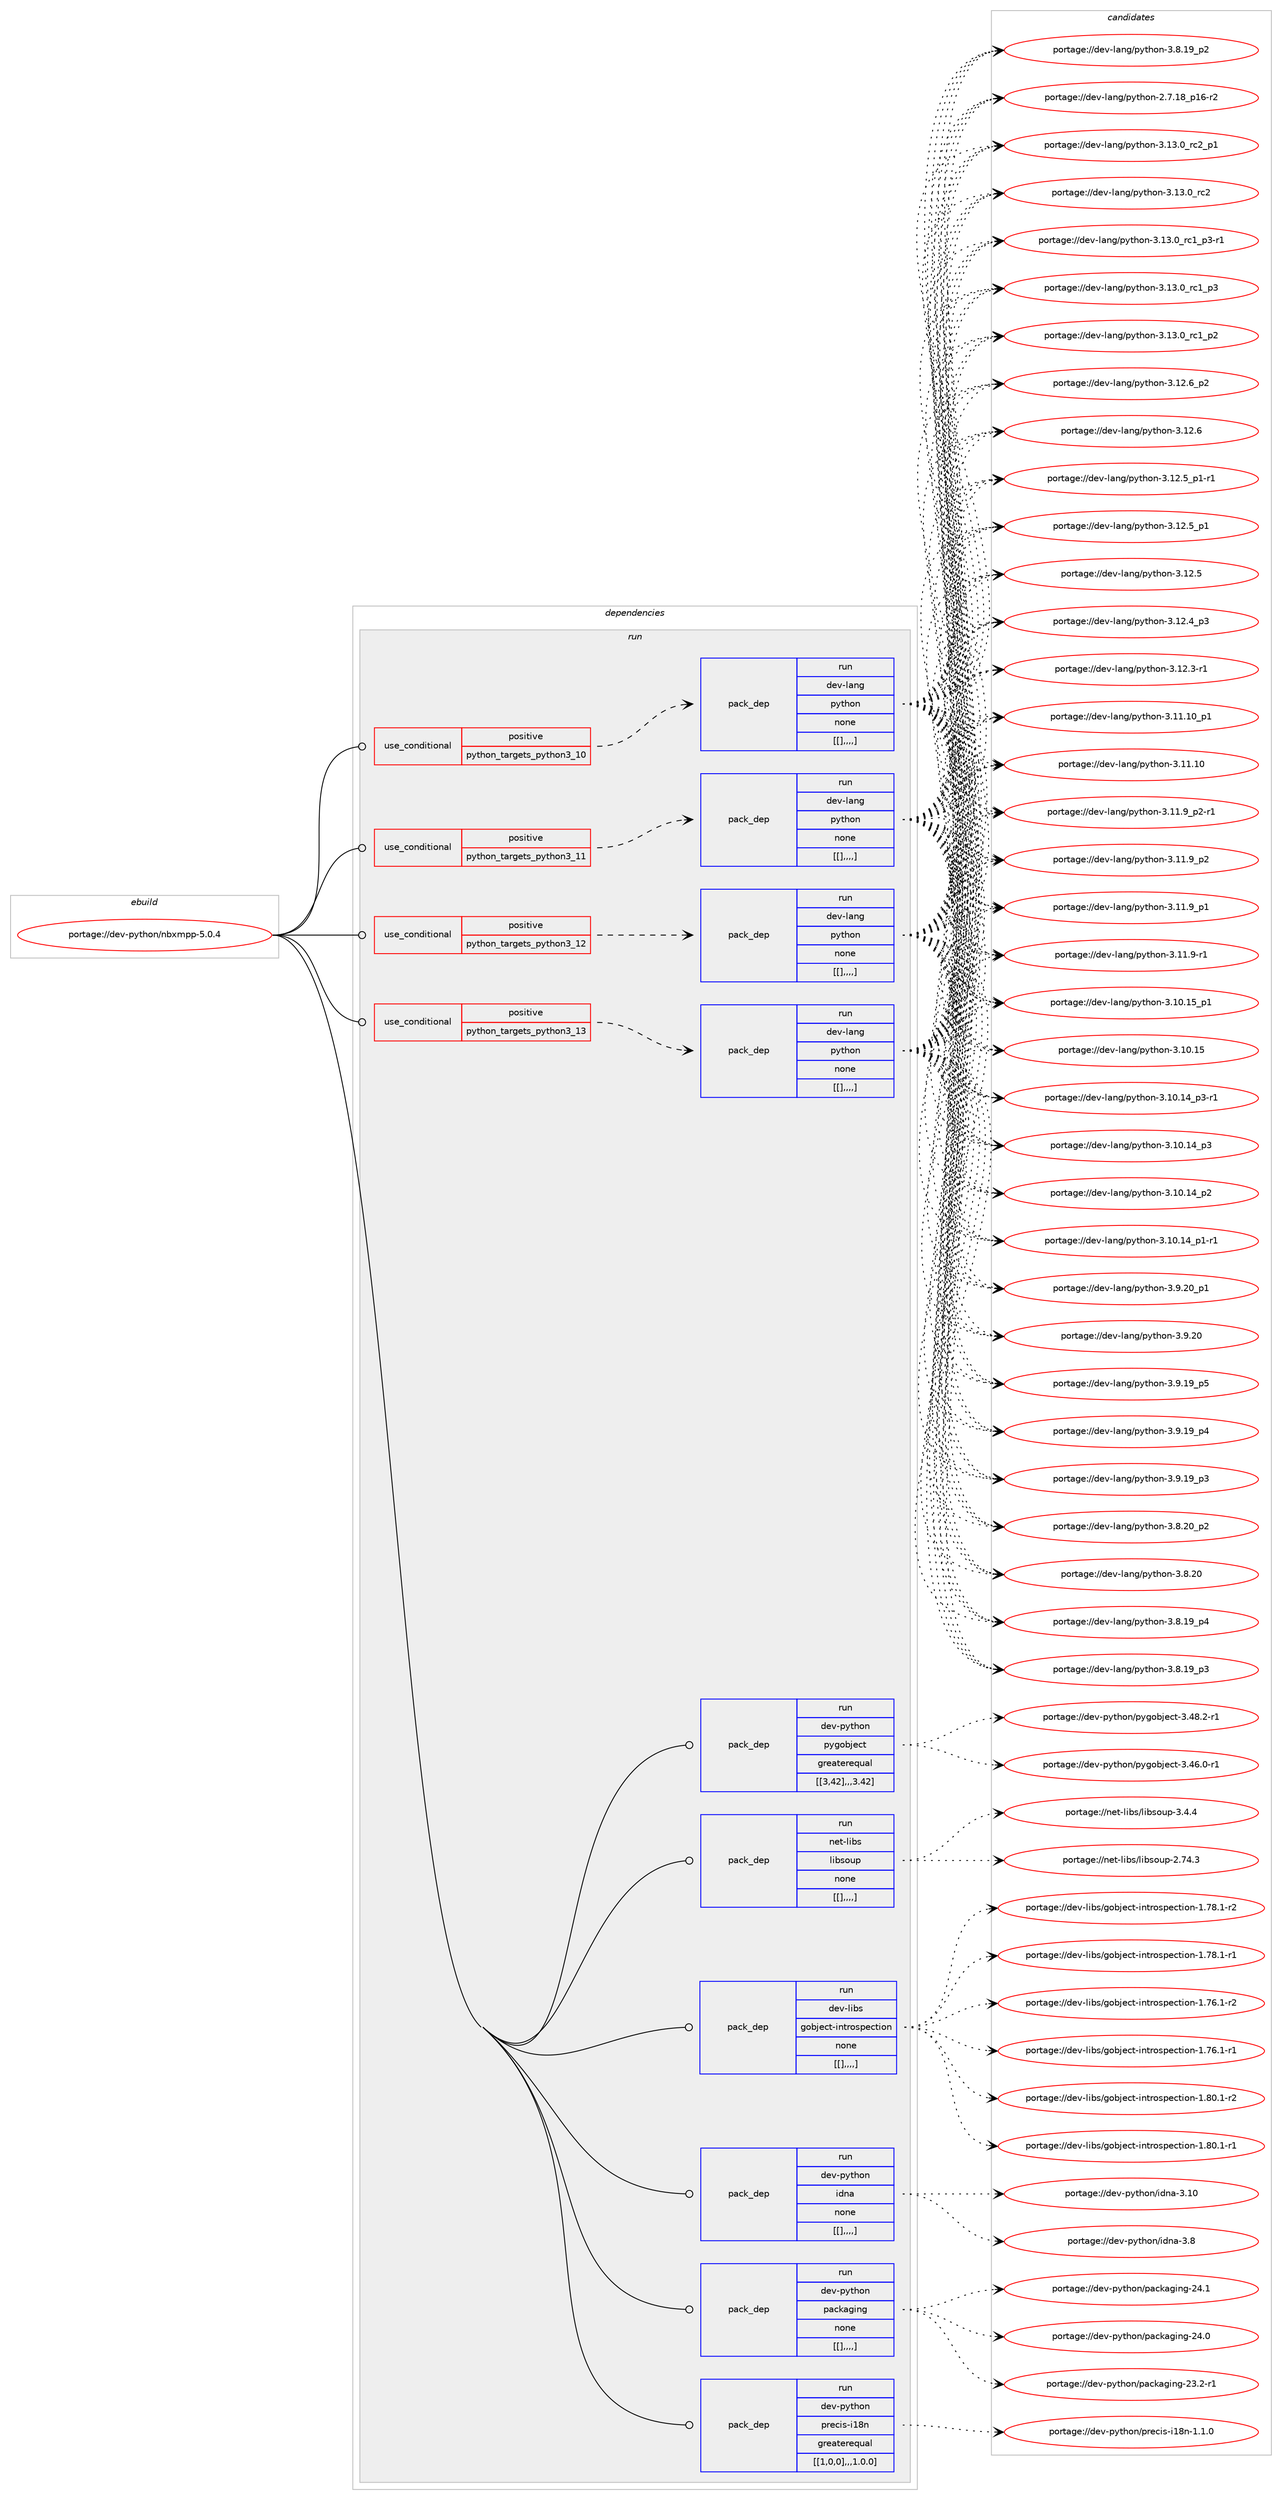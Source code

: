 digraph prolog {

# *************
# Graph options
# *************

newrank=true;
concentrate=true;
compound=true;
graph [rankdir=LR,fontname=Helvetica,fontsize=10,ranksep=1.5];#, ranksep=2.5, nodesep=0.2];
edge  [arrowhead=vee];
node  [fontname=Helvetica,fontsize=10];

# **********
# The ebuild
# **********

subgraph cluster_leftcol {
color=gray;
label=<<i>ebuild</i>>;
id [label="portage://dev-python/nbxmpp-5.0.4", color=red, width=4, href="../dev-python/nbxmpp-5.0.4.svg"];
}

# ****************
# The dependencies
# ****************

subgraph cluster_midcol {
color=gray;
label=<<i>dependencies</i>>;
subgraph cluster_compile {
fillcolor="#eeeeee";
style=filled;
label=<<i>compile</i>>;
}
subgraph cluster_compileandrun {
fillcolor="#eeeeee";
style=filled;
label=<<i>compile and run</i>>;
}
subgraph cluster_run {
fillcolor="#eeeeee";
style=filled;
label=<<i>run</i>>;
subgraph cond36453 {
dependency154414 [label=<<TABLE BORDER="0" CELLBORDER="1" CELLSPACING="0" CELLPADDING="4"><TR><TD ROWSPAN="3" CELLPADDING="10">use_conditional</TD></TR><TR><TD>positive</TD></TR><TR><TD>python_targets_python3_10</TD></TR></TABLE>>, shape=none, color=red];
subgraph pack116747 {
dependency154415 [label=<<TABLE BORDER="0" CELLBORDER="1" CELLSPACING="0" CELLPADDING="4" WIDTH="220"><TR><TD ROWSPAN="6" CELLPADDING="30">pack_dep</TD></TR><TR><TD WIDTH="110">run</TD></TR><TR><TD>dev-lang</TD></TR><TR><TD>python</TD></TR><TR><TD>none</TD></TR><TR><TD>[[],,,,]</TD></TR></TABLE>>, shape=none, color=blue];
}
dependency154414:e -> dependency154415:w [weight=20,style="dashed",arrowhead="vee"];
}
id:e -> dependency154414:w [weight=20,style="solid",arrowhead="odot"];
subgraph cond36454 {
dependency154416 [label=<<TABLE BORDER="0" CELLBORDER="1" CELLSPACING="0" CELLPADDING="4"><TR><TD ROWSPAN="3" CELLPADDING="10">use_conditional</TD></TR><TR><TD>positive</TD></TR><TR><TD>python_targets_python3_11</TD></TR></TABLE>>, shape=none, color=red];
subgraph pack116748 {
dependency154417 [label=<<TABLE BORDER="0" CELLBORDER="1" CELLSPACING="0" CELLPADDING="4" WIDTH="220"><TR><TD ROWSPAN="6" CELLPADDING="30">pack_dep</TD></TR><TR><TD WIDTH="110">run</TD></TR><TR><TD>dev-lang</TD></TR><TR><TD>python</TD></TR><TR><TD>none</TD></TR><TR><TD>[[],,,,]</TD></TR></TABLE>>, shape=none, color=blue];
}
dependency154416:e -> dependency154417:w [weight=20,style="dashed",arrowhead="vee"];
}
id:e -> dependency154416:w [weight=20,style="solid",arrowhead="odot"];
subgraph cond36455 {
dependency154418 [label=<<TABLE BORDER="0" CELLBORDER="1" CELLSPACING="0" CELLPADDING="4"><TR><TD ROWSPAN="3" CELLPADDING="10">use_conditional</TD></TR><TR><TD>positive</TD></TR><TR><TD>python_targets_python3_12</TD></TR></TABLE>>, shape=none, color=red];
subgraph pack116749 {
dependency154419 [label=<<TABLE BORDER="0" CELLBORDER="1" CELLSPACING="0" CELLPADDING="4" WIDTH="220"><TR><TD ROWSPAN="6" CELLPADDING="30">pack_dep</TD></TR><TR><TD WIDTH="110">run</TD></TR><TR><TD>dev-lang</TD></TR><TR><TD>python</TD></TR><TR><TD>none</TD></TR><TR><TD>[[],,,,]</TD></TR></TABLE>>, shape=none, color=blue];
}
dependency154418:e -> dependency154419:w [weight=20,style="dashed",arrowhead="vee"];
}
id:e -> dependency154418:w [weight=20,style="solid",arrowhead="odot"];
subgraph cond36456 {
dependency154420 [label=<<TABLE BORDER="0" CELLBORDER="1" CELLSPACING="0" CELLPADDING="4"><TR><TD ROWSPAN="3" CELLPADDING="10">use_conditional</TD></TR><TR><TD>positive</TD></TR><TR><TD>python_targets_python3_13</TD></TR></TABLE>>, shape=none, color=red];
subgraph pack116750 {
dependency154421 [label=<<TABLE BORDER="0" CELLBORDER="1" CELLSPACING="0" CELLPADDING="4" WIDTH="220"><TR><TD ROWSPAN="6" CELLPADDING="30">pack_dep</TD></TR><TR><TD WIDTH="110">run</TD></TR><TR><TD>dev-lang</TD></TR><TR><TD>python</TD></TR><TR><TD>none</TD></TR><TR><TD>[[],,,,]</TD></TR></TABLE>>, shape=none, color=blue];
}
dependency154420:e -> dependency154421:w [weight=20,style="dashed",arrowhead="vee"];
}
id:e -> dependency154420:w [weight=20,style="solid",arrowhead="odot"];
subgraph pack116751 {
dependency154422 [label=<<TABLE BORDER="0" CELLBORDER="1" CELLSPACING="0" CELLPADDING="4" WIDTH="220"><TR><TD ROWSPAN="6" CELLPADDING="30">pack_dep</TD></TR><TR><TD WIDTH="110">run</TD></TR><TR><TD>dev-libs</TD></TR><TR><TD>gobject-introspection</TD></TR><TR><TD>none</TD></TR><TR><TD>[[],,,,]</TD></TR></TABLE>>, shape=none, color=blue];
}
id:e -> dependency154422:w [weight=20,style="solid",arrowhead="odot"];
subgraph pack116752 {
dependency154423 [label=<<TABLE BORDER="0" CELLBORDER="1" CELLSPACING="0" CELLPADDING="4" WIDTH="220"><TR><TD ROWSPAN="6" CELLPADDING="30">pack_dep</TD></TR><TR><TD WIDTH="110">run</TD></TR><TR><TD>dev-python</TD></TR><TR><TD>idna</TD></TR><TR><TD>none</TD></TR><TR><TD>[[],,,,]</TD></TR></TABLE>>, shape=none, color=blue];
}
id:e -> dependency154423:w [weight=20,style="solid",arrowhead="odot"];
subgraph pack116753 {
dependency154424 [label=<<TABLE BORDER="0" CELLBORDER="1" CELLSPACING="0" CELLPADDING="4" WIDTH="220"><TR><TD ROWSPAN="6" CELLPADDING="30">pack_dep</TD></TR><TR><TD WIDTH="110">run</TD></TR><TR><TD>dev-python</TD></TR><TR><TD>packaging</TD></TR><TR><TD>none</TD></TR><TR><TD>[[],,,,]</TD></TR></TABLE>>, shape=none, color=blue];
}
id:e -> dependency154424:w [weight=20,style="solid",arrowhead="odot"];
subgraph pack116754 {
dependency154425 [label=<<TABLE BORDER="0" CELLBORDER="1" CELLSPACING="0" CELLPADDING="4" WIDTH="220"><TR><TD ROWSPAN="6" CELLPADDING="30">pack_dep</TD></TR><TR><TD WIDTH="110">run</TD></TR><TR><TD>dev-python</TD></TR><TR><TD>precis-i18n</TD></TR><TR><TD>greaterequal</TD></TR><TR><TD>[[1,0,0],,,1.0.0]</TD></TR></TABLE>>, shape=none, color=blue];
}
id:e -> dependency154425:w [weight=20,style="solid",arrowhead="odot"];
subgraph pack116755 {
dependency154426 [label=<<TABLE BORDER="0" CELLBORDER="1" CELLSPACING="0" CELLPADDING="4" WIDTH="220"><TR><TD ROWSPAN="6" CELLPADDING="30">pack_dep</TD></TR><TR><TD WIDTH="110">run</TD></TR><TR><TD>dev-python</TD></TR><TR><TD>pygobject</TD></TR><TR><TD>greaterequal</TD></TR><TR><TD>[[3,42],,,3.42]</TD></TR></TABLE>>, shape=none, color=blue];
}
id:e -> dependency154426:w [weight=20,style="solid",arrowhead="odot"];
subgraph pack116756 {
dependency154427 [label=<<TABLE BORDER="0" CELLBORDER="1" CELLSPACING="0" CELLPADDING="4" WIDTH="220"><TR><TD ROWSPAN="6" CELLPADDING="30">pack_dep</TD></TR><TR><TD WIDTH="110">run</TD></TR><TR><TD>net-libs</TD></TR><TR><TD>libsoup</TD></TR><TR><TD>none</TD></TR><TR><TD>[[],,,,]</TD></TR></TABLE>>, shape=none, color=blue];
}
id:e -> dependency154427:w [weight=20,style="solid",arrowhead="odot"];
}
}

# **************
# The candidates
# **************

subgraph cluster_choices {
rank=same;
color=gray;
label=<<i>candidates</i>>;

subgraph choice116747 {
color=black;
nodesep=1;
choice100101118451089711010347112121116104111110455146495146489511499509511249 [label="portage://dev-lang/python-3.13.0_rc2_p1", color=red, width=4,href="../dev-lang/python-3.13.0_rc2_p1.svg"];
choice10010111845108971101034711212111610411111045514649514648951149950 [label="portage://dev-lang/python-3.13.0_rc2", color=red, width=4,href="../dev-lang/python-3.13.0_rc2.svg"];
choice1001011184510897110103471121211161041111104551464951464895114994995112514511449 [label="portage://dev-lang/python-3.13.0_rc1_p3-r1", color=red, width=4,href="../dev-lang/python-3.13.0_rc1_p3-r1.svg"];
choice100101118451089711010347112121116104111110455146495146489511499499511251 [label="portage://dev-lang/python-3.13.0_rc1_p3", color=red, width=4,href="../dev-lang/python-3.13.0_rc1_p3.svg"];
choice100101118451089711010347112121116104111110455146495146489511499499511250 [label="portage://dev-lang/python-3.13.0_rc1_p2", color=red, width=4,href="../dev-lang/python-3.13.0_rc1_p2.svg"];
choice100101118451089711010347112121116104111110455146495046549511250 [label="portage://dev-lang/python-3.12.6_p2", color=red, width=4,href="../dev-lang/python-3.12.6_p2.svg"];
choice10010111845108971101034711212111610411111045514649504654 [label="portage://dev-lang/python-3.12.6", color=red, width=4,href="../dev-lang/python-3.12.6.svg"];
choice1001011184510897110103471121211161041111104551464950465395112494511449 [label="portage://dev-lang/python-3.12.5_p1-r1", color=red, width=4,href="../dev-lang/python-3.12.5_p1-r1.svg"];
choice100101118451089711010347112121116104111110455146495046539511249 [label="portage://dev-lang/python-3.12.5_p1", color=red, width=4,href="../dev-lang/python-3.12.5_p1.svg"];
choice10010111845108971101034711212111610411111045514649504653 [label="portage://dev-lang/python-3.12.5", color=red, width=4,href="../dev-lang/python-3.12.5.svg"];
choice100101118451089711010347112121116104111110455146495046529511251 [label="portage://dev-lang/python-3.12.4_p3", color=red, width=4,href="../dev-lang/python-3.12.4_p3.svg"];
choice100101118451089711010347112121116104111110455146495046514511449 [label="portage://dev-lang/python-3.12.3-r1", color=red, width=4,href="../dev-lang/python-3.12.3-r1.svg"];
choice10010111845108971101034711212111610411111045514649494649489511249 [label="portage://dev-lang/python-3.11.10_p1", color=red, width=4,href="../dev-lang/python-3.11.10_p1.svg"];
choice1001011184510897110103471121211161041111104551464949464948 [label="portage://dev-lang/python-3.11.10", color=red, width=4,href="../dev-lang/python-3.11.10.svg"];
choice1001011184510897110103471121211161041111104551464949465795112504511449 [label="portage://dev-lang/python-3.11.9_p2-r1", color=red, width=4,href="../dev-lang/python-3.11.9_p2-r1.svg"];
choice100101118451089711010347112121116104111110455146494946579511250 [label="portage://dev-lang/python-3.11.9_p2", color=red, width=4,href="../dev-lang/python-3.11.9_p2.svg"];
choice100101118451089711010347112121116104111110455146494946579511249 [label="portage://dev-lang/python-3.11.9_p1", color=red, width=4,href="../dev-lang/python-3.11.9_p1.svg"];
choice100101118451089711010347112121116104111110455146494946574511449 [label="portage://dev-lang/python-3.11.9-r1", color=red, width=4,href="../dev-lang/python-3.11.9-r1.svg"];
choice10010111845108971101034711212111610411111045514649484649539511249 [label="portage://dev-lang/python-3.10.15_p1", color=red, width=4,href="../dev-lang/python-3.10.15_p1.svg"];
choice1001011184510897110103471121211161041111104551464948464953 [label="portage://dev-lang/python-3.10.15", color=red, width=4,href="../dev-lang/python-3.10.15.svg"];
choice100101118451089711010347112121116104111110455146494846495295112514511449 [label="portage://dev-lang/python-3.10.14_p3-r1", color=red, width=4,href="../dev-lang/python-3.10.14_p3-r1.svg"];
choice10010111845108971101034711212111610411111045514649484649529511251 [label="portage://dev-lang/python-3.10.14_p3", color=red, width=4,href="../dev-lang/python-3.10.14_p3.svg"];
choice10010111845108971101034711212111610411111045514649484649529511250 [label="portage://dev-lang/python-3.10.14_p2", color=red, width=4,href="../dev-lang/python-3.10.14_p2.svg"];
choice100101118451089711010347112121116104111110455146494846495295112494511449 [label="portage://dev-lang/python-3.10.14_p1-r1", color=red, width=4,href="../dev-lang/python-3.10.14_p1-r1.svg"];
choice100101118451089711010347112121116104111110455146574650489511249 [label="portage://dev-lang/python-3.9.20_p1", color=red, width=4,href="../dev-lang/python-3.9.20_p1.svg"];
choice10010111845108971101034711212111610411111045514657465048 [label="portage://dev-lang/python-3.9.20", color=red, width=4,href="../dev-lang/python-3.9.20.svg"];
choice100101118451089711010347112121116104111110455146574649579511253 [label="portage://dev-lang/python-3.9.19_p5", color=red, width=4,href="../dev-lang/python-3.9.19_p5.svg"];
choice100101118451089711010347112121116104111110455146574649579511252 [label="portage://dev-lang/python-3.9.19_p4", color=red, width=4,href="../dev-lang/python-3.9.19_p4.svg"];
choice100101118451089711010347112121116104111110455146574649579511251 [label="portage://dev-lang/python-3.9.19_p3", color=red, width=4,href="../dev-lang/python-3.9.19_p3.svg"];
choice100101118451089711010347112121116104111110455146564650489511250 [label="portage://dev-lang/python-3.8.20_p2", color=red, width=4,href="../dev-lang/python-3.8.20_p2.svg"];
choice10010111845108971101034711212111610411111045514656465048 [label="portage://dev-lang/python-3.8.20", color=red, width=4,href="../dev-lang/python-3.8.20.svg"];
choice100101118451089711010347112121116104111110455146564649579511252 [label="portage://dev-lang/python-3.8.19_p4", color=red, width=4,href="../dev-lang/python-3.8.19_p4.svg"];
choice100101118451089711010347112121116104111110455146564649579511251 [label="portage://dev-lang/python-3.8.19_p3", color=red, width=4,href="../dev-lang/python-3.8.19_p3.svg"];
choice100101118451089711010347112121116104111110455146564649579511250 [label="portage://dev-lang/python-3.8.19_p2", color=red, width=4,href="../dev-lang/python-3.8.19_p2.svg"];
choice100101118451089711010347112121116104111110455046554649569511249544511450 [label="portage://dev-lang/python-2.7.18_p16-r2", color=red, width=4,href="../dev-lang/python-2.7.18_p16-r2.svg"];
dependency154415:e -> choice100101118451089711010347112121116104111110455146495146489511499509511249:w [style=dotted,weight="100"];
dependency154415:e -> choice10010111845108971101034711212111610411111045514649514648951149950:w [style=dotted,weight="100"];
dependency154415:e -> choice1001011184510897110103471121211161041111104551464951464895114994995112514511449:w [style=dotted,weight="100"];
dependency154415:e -> choice100101118451089711010347112121116104111110455146495146489511499499511251:w [style=dotted,weight="100"];
dependency154415:e -> choice100101118451089711010347112121116104111110455146495146489511499499511250:w [style=dotted,weight="100"];
dependency154415:e -> choice100101118451089711010347112121116104111110455146495046549511250:w [style=dotted,weight="100"];
dependency154415:e -> choice10010111845108971101034711212111610411111045514649504654:w [style=dotted,weight="100"];
dependency154415:e -> choice1001011184510897110103471121211161041111104551464950465395112494511449:w [style=dotted,weight="100"];
dependency154415:e -> choice100101118451089711010347112121116104111110455146495046539511249:w [style=dotted,weight="100"];
dependency154415:e -> choice10010111845108971101034711212111610411111045514649504653:w [style=dotted,weight="100"];
dependency154415:e -> choice100101118451089711010347112121116104111110455146495046529511251:w [style=dotted,weight="100"];
dependency154415:e -> choice100101118451089711010347112121116104111110455146495046514511449:w [style=dotted,weight="100"];
dependency154415:e -> choice10010111845108971101034711212111610411111045514649494649489511249:w [style=dotted,weight="100"];
dependency154415:e -> choice1001011184510897110103471121211161041111104551464949464948:w [style=dotted,weight="100"];
dependency154415:e -> choice1001011184510897110103471121211161041111104551464949465795112504511449:w [style=dotted,weight="100"];
dependency154415:e -> choice100101118451089711010347112121116104111110455146494946579511250:w [style=dotted,weight="100"];
dependency154415:e -> choice100101118451089711010347112121116104111110455146494946579511249:w [style=dotted,weight="100"];
dependency154415:e -> choice100101118451089711010347112121116104111110455146494946574511449:w [style=dotted,weight="100"];
dependency154415:e -> choice10010111845108971101034711212111610411111045514649484649539511249:w [style=dotted,weight="100"];
dependency154415:e -> choice1001011184510897110103471121211161041111104551464948464953:w [style=dotted,weight="100"];
dependency154415:e -> choice100101118451089711010347112121116104111110455146494846495295112514511449:w [style=dotted,weight="100"];
dependency154415:e -> choice10010111845108971101034711212111610411111045514649484649529511251:w [style=dotted,weight="100"];
dependency154415:e -> choice10010111845108971101034711212111610411111045514649484649529511250:w [style=dotted,weight="100"];
dependency154415:e -> choice100101118451089711010347112121116104111110455146494846495295112494511449:w [style=dotted,weight="100"];
dependency154415:e -> choice100101118451089711010347112121116104111110455146574650489511249:w [style=dotted,weight="100"];
dependency154415:e -> choice10010111845108971101034711212111610411111045514657465048:w [style=dotted,weight="100"];
dependency154415:e -> choice100101118451089711010347112121116104111110455146574649579511253:w [style=dotted,weight="100"];
dependency154415:e -> choice100101118451089711010347112121116104111110455146574649579511252:w [style=dotted,weight="100"];
dependency154415:e -> choice100101118451089711010347112121116104111110455146574649579511251:w [style=dotted,weight="100"];
dependency154415:e -> choice100101118451089711010347112121116104111110455146564650489511250:w [style=dotted,weight="100"];
dependency154415:e -> choice10010111845108971101034711212111610411111045514656465048:w [style=dotted,weight="100"];
dependency154415:e -> choice100101118451089711010347112121116104111110455146564649579511252:w [style=dotted,weight="100"];
dependency154415:e -> choice100101118451089711010347112121116104111110455146564649579511251:w [style=dotted,weight="100"];
dependency154415:e -> choice100101118451089711010347112121116104111110455146564649579511250:w [style=dotted,weight="100"];
dependency154415:e -> choice100101118451089711010347112121116104111110455046554649569511249544511450:w [style=dotted,weight="100"];
}
subgraph choice116748 {
color=black;
nodesep=1;
choice100101118451089711010347112121116104111110455146495146489511499509511249 [label="portage://dev-lang/python-3.13.0_rc2_p1", color=red, width=4,href="../dev-lang/python-3.13.0_rc2_p1.svg"];
choice10010111845108971101034711212111610411111045514649514648951149950 [label="portage://dev-lang/python-3.13.0_rc2", color=red, width=4,href="../dev-lang/python-3.13.0_rc2.svg"];
choice1001011184510897110103471121211161041111104551464951464895114994995112514511449 [label="portage://dev-lang/python-3.13.0_rc1_p3-r1", color=red, width=4,href="../dev-lang/python-3.13.0_rc1_p3-r1.svg"];
choice100101118451089711010347112121116104111110455146495146489511499499511251 [label="portage://dev-lang/python-3.13.0_rc1_p3", color=red, width=4,href="../dev-lang/python-3.13.0_rc1_p3.svg"];
choice100101118451089711010347112121116104111110455146495146489511499499511250 [label="portage://dev-lang/python-3.13.0_rc1_p2", color=red, width=4,href="../dev-lang/python-3.13.0_rc1_p2.svg"];
choice100101118451089711010347112121116104111110455146495046549511250 [label="portage://dev-lang/python-3.12.6_p2", color=red, width=4,href="../dev-lang/python-3.12.6_p2.svg"];
choice10010111845108971101034711212111610411111045514649504654 [label="portage://dev-lang/python-3.12.6", color=red, width=4,href="../dev-lang/python-3.12.6.svg"];
choice1001011184510897110103471121211161041111104551464950465395112494511449 [label="portage://dev-lang/python-3.12.5_p1-r1", color=red, width=4,href="../dev-lang/python-3.12.5_p1-r1.svg"];
choice100101118451089711010347112121116104111110455146495046539511249 [label="portage://dev-lang/python-3.12.5_p1", color=red, width=4,href="../dev-lang/python-3.12.5_p1.svg"];
choice10010111845108971101034711212111610411111045514649504653 [label="portage://dev-lang/python-3.12.5", color=red, width=4,href="../dev-lang/python-3.12.5.svg"];
choice100101118451089711010347112121116104111110455146495046529511251 [label="portage://dev-lang/python-3.12.4_p3", color=red, width=4,href="../dev-lang/python-3.12.4_p3.svg"];
choice100101118451089711010347112121116104111110455146495046514511449 [label="portage://dev-lang/python-3.12.3-r1", color=red, width=4,href="../dev-lang/python-3.12.3-r1.svg"];
choice10010111845108971101034711212111610411111045514649494649489511249 [label="portage://dev-lang/python-3.11.10_p1", color=red, width=4,href="../dev-lang/python-3.11.10_p1.svg"];
choice1001011184510897110103471121211161041111104551464949464948 [label="portage://dev-lang/python-3.11.10", color=red, width=4,href="../dev-lang/python-3.11.10.svg"];
choice1001011184510897110103471121211161041111104551464949465795112504511449 [label="portage://dev-lang/python-3.11.9_p2-r1", color=red, width=4,href="../dev-lang/python-3.11.9_p2-r1.svg"];
choice100101118451089711010347112121116104111110455146494946579511250 [label="portage://dev-lang/python-3.11.9_p2", color=red, width=4,href="../dev-lang/python-3.11.9_p2.svg"];
choice100101118451089711010347112121116104111110455146494946579511249 [label="portage://dev-lang/python-3.11.9_p1", color=red, width=4,href="../dev-lang/python-3.11.9_p1.svg"];
choice100101118451089711010347112121116104111110455146494946574511449 [label="portage://dev-lang/python-3.11.9-r1", color=red, width=4,href="../dev-lang/python-3.11.9-r1.svg"];
choice10010111845108971101034711212111610411111045514649484649539511249 [label="portage://dev-lang/python-3.10.15_p1", color=red, width=4,href="../dev-lang/python-3.10.15_p1.svg"];
choice1001011184510897110103471121211161041111104551464948464953 [label="portage://dev-lang/python-3.10.15", color=red, width=4,href="../dev-lang/python-3.10.15.svg"];
choice100101118451089711010347112121116104111110455146494846495295112514511449 [label="portage://dev-lang/python-3.10.14_p3-r1", color=red, width=4,href="../dev-lang/python-3.10.14_p3-r1.svg"];
choice10010111845108971101034711212111610411111045514649484649529511251 [label="portage://dev-lang/python-3.10.14_p3", color=red, width=4,href="../dev-lang/python-3.10.14_p3.svg"];
choice10010111845108971101034711212111610411111045514649484649529511250 [label="portage://dev-lang/python-3.10.14_p2", color=red, width=4,href="../dev-lang/python-3.10.14_p2.svg"];
choice100101118451089711010347112121116104111110455146494846495295112494511449 [label="portage://dev-lang/python-3.10.14_p1-r1", color=red, width=4,href="../dev-lang/python-3.10.14_p1-r1.svg"];
choice100101118451089711010347112121116104111110455146574650489511249 [label="portage://dev-lang/python-3.9.20_p1", color=red, width=4,href="../dev-lang/python-3.9.20_p1.svg"];
choice10010111845108971101034711212111610411111045514657465048 [label="portage://dev-lang/python-3.9.20", color=red, width=4,href="../dev-lang/python-3.9.20.svg"];
choice100101118451089711010347112121116104111110455146574649579511253 [label="portage://dev-lang/python-3.9.19_p5", color=red, width=4,href="../dev-lang/python-3.9.19_p5.svg"];
choice100101118451089711010347112121116104111110455146574649579511252 [label="portage://dev-lang/python-3.9.19_p4", color=red, width=4,href="../dev-lang/python-3.9.19_p4.svg"];
choice100101118451089711010347112121116104111110455146574649579511251 [label="portage://dev-lang/python-3.9.19_p3", color=red, width=4,href="../dev-lang/python-3.9.19_p3.svg"];
choice100101118451089711010347112121116104111110455146564650489511250 [label="portage://dev-lang/python-3.8.20_p2", color=red, width=4,href="../dev-lang/python-3.8.20_p2.svg"];
choice10010111845108971101034711212111610411111045514656465048 [label="portage://dev-lang/python-3.8.20", color=red, width=4,href="../dev-lang/python-3.8.20.svg"];
choice100101118451089711010347112121116104111110455146564649579511252 [label="portage://dev-lang/python-3.8.19_p4", color=red, width=4,href="../dev-lang/python-3.8.19_p4.svg"];
choice100101118451089711010347112121116104111110455146564649579511251 [label="portage://dev-lang/python-3.8.19_p3", color=red, width=4,href="../dev-lang/python-3.8.19_p3.svg"];
choice100101118451089711010347112121116104111110455146564649579511250 [label="portage://dev-lang/python-3.8.19_p2", color=red, width=4,href="../dev-lang/python-3.8.19_p2.svg"];
choice100101118451089711010347112121116104111110455046554649569511249544511450 [label="portage://dev-lang/python-2.7.18_p16-r2", color=red, width=4,href="../dev-lang/python-2.7.18_p16-r2.svg"];
dependency154417:e -> choice100101118451089711010347112121116104111110455146495146489511499509511249:w [style=dotted,weight="100"];
dependency154417:e -> choice10010111845108971101034711212111610411111045514649514648951149950:w [style=dotted,weight="100"];
dependency154417:e -> choice1001011184510897110103471121211161041111104551464951464895114994995112514511449:w [style=dotted,weight="100"];
dependency154417:e -> choice100101118451089711010347112121116104111110455146495146489511499499511251:w [style=dotted,weight="100"];
dependency154417:e -> choice100101118451089711010347112121116104111110455146495146489511499499511250:w [style=dotted,weight="100"];
dependency154417:e -> choice100101118451089711010347112121116104111110455146495046549511250:w [style=dotted,weight="100"];
dependency154417:e -> choice10010111845108971101034711212111610411111045514649504654:w [style=dotted,weight="100"];
dependency154417:e -> choice1001011184510897110103471121211161041111104551464950465395112494511449:w [style=dotted,weight="100"];
dependency154417:e -> choice100101118451089711010347112121116104111110455146495046539511249:w [style=dotted,weight="100"];
dependency154417:e -> choice10010111845108971101034711212111610411111045514649504653:w [style=dotted,weight="100"];
dependency154417:e -> choice100101118451089711010347112121116104111110455146495046529511251:w [style=dotted,weight="100"];
dependency154417:e -> choice100101118451089711010347112121116104111110455146495046514511449:w [style=dotted,weight="100"];
dependency154417:e -> choice10010111845108971101034711212111610411111045514649494649489511249:w [style=dotted,weight="100"];
dependency154417:e -> choice1001011184510897110103471121211161041111104551464949464948:w [style=dotted,weight="100"];
dependency154417:e -> choice1001011184510897110103471121211161041111104551464949465795112504511449:w [style=dotted,weight="100"];
dependency154417:e -> choice100101118451089711010347112121116104111110455146494946579511250:w [style=dotted,weight="100"];
dependency154417:e -> choice100101118451089711010347112121116104111110455146494946579511249:w [style=dotted,weight="100"];
dependency154417:e -> choice100101118451089711010347112121116104111110455146494946574511449:w [style=dotted,weight="100"];
dependency154417:e -> choice10010111845108971101034711212111610411111045514649484649539511249:w [style=dotted,weight="100"];
dependency154417:e -> choice1001011184510897110103471121211161041111104551464948464953:w [style=dotted,weight="100"];
dependency154417:e -> choice100101118451089711010347112121116104111110455146494846495295112514511449:w [style=dotted,weight="100"];
dependency154417:e -> choice10010111845108971101034711212111610411111045514649484649529511251:w [style=dotted,weight="100"];
dependency154417:e -> choice10010111845108971101034711212111610411111045514649484649529511250:w [style=dotted,weight="100"];
dependency154417:e -> choice100101118451089711010347112121116104111110455146494846495295112494511449:w [style=dotted,weight="100"];
dependency154417:e -> choice100101118451089711010347112121116104111110455146574650489511249:w [style=dotted,weight="100"];
dependency154417:e -> choice10010111845108971101034711212111610411111045514657465048:w [style=dotted,weight="100"];
dependency154417:e -> choice100101118451089711010347112121116104111110455146574649579511253:w [style=dotted,weight="100"];
dependency154417:e -> choice100101118451089711010347112121116104111110455146574649579511252:w [style=dotted,weight="100"];
dependency154417:e -> choice100101118451089711010347112121116104111110455146574649579511251:w [style=dotted,weight="100"];
dependency154417:e -> choice100101118451089711010347112121116104111110455146564650489511250:w [style=dotted,weight="100"];
dependency154417:e -> choice10010111845108971101034711212111610411111045514656465048:w [style=dotted,weight="100"];
dependency154417:e -> choice100101118451089711010347112121116104111110455146564649579511252:w [style=dotted,weight="100"];
dependency154417:e -> choice100101118451089711010347112121116104111110455146564649579511251:w [style=dotted,weight="100"];
dependency154417:e -> choice100101118451089711010347112121116104111110455146564649579511250:w [style=dotted,weight="100"];
dependency154417:e -> choice100101118451089711010347112121116104111110455046554649569511249544511450:w [style=dotted,weight="100"];
}
subgraph choice116749 {
color=black;
nodesep=1;
choice100101118451089711010347112121116104111110455146495146489511499509511249 [label="portage://dev-lang/python-3.13.0_rc2_p1", color=red, width=4,href="../dev-lang/python-3.13.0_rc2_p1.svg"];
choice10010111845108971101034711212111610411111045514649514648951149950 [label="portage://dev-lang/python-3.13.0_rc2", color=red, width=4,href="../dev-lang/python-3.13.0_rc2.svg"];
choice1001011184510897110103471121211161041111104551464951464895114994995112514511449 [label="portage://dev-lang/python-3.13.0_rc1_p3-r1", color=red, width=4,href="../dev-lang/python-3.13.0_rc1_p3-r1.svg"];
choice100101118451089711010347112121116104111110455146495146489511499499511251 [label="portage://dev-lang/python-3.13.0_rc1_p3", color=red, width=4,href="../dev-lang/python-3.13.0_rc1_p3.svg"];
choice100101118451089711010347112121116104111110455146495146489511499499511250 [label="portage://dev-lang/python-3.13.0_rc1_p2", color=red, width=4,href="../dev-lang/python-3.13.0_rc1_p2.svg"];
choice100101118451089711010347112121116104111110455146495046549511250 [label="portage://dev-lang/python-3.12.6_p2", color=red, width=4,href="../dev-lang/python-3.12.6_p2.svg"];
choice10010111845108971101034711212111610411111045514649504654 [label="portage://dev-lang/python-3.12.6", color=red, width=4,href="../dev-lang/python-3.12.6.svg"];
choice1001011184510897110103471121211161041111104551464950465395112494511449 [label="portage://dev-lang/python-3.12.5_p1-r1", color=red, width=4,href="../dev-lang/python-3.12.5_p1-r1.svg"];
choice100101118451089711010347112121116104111110455146495046539511249 [label="portage://dev-lang/python-3.12.5_p1", color=red, width=4,href="../dev-lang/python-3.12.5_p1.svg"];
choice10010111845108971101034711212111610411111045514649504653 [label="portage://dev-lang/python-3.12.5", color=red, width=4,href="../dev-lang/python-3.12.5.svg"];
choice100101118451089711010347112121116104111110455146495046529511251 [label="portage://dev-lang/python-3.12.4_p3", color=red, width=4,href="../dev-lang/python-3.12.4_p3.svg"];
choice100101118451089711010347112121116104111110455146495046514511449 [label="portage://dev-lang/python-3.12.3-r1", color=red, width=4,href="../dev-lang/python-3.12.3-r1.svg"];
choice10010111845108971101034711212111610411111045514649494649489511249 [label="portage://dev-lang/python-3.11.10_p1", color=red, width=4,href="../dev-lang/python-3.11.10_p1.svg"];
choice1001011184510897110103471121211161041111104551464949464948 [label="portage://dev-lang/python-3.11.10", color=red, width=4,href="../dev-lang/python-3.11.10.svg"];
choice1001011184510897110103471121211161041111104551464949465795112504511449 [label="portage://dev-lang/python-3.11.9_p2-r1", color=red, width=4,href="../dev-lang/python-3.11.9_p2-r1.svg"];
choice100101118451089711010347112121116104111110455146494946579511250 [label="portage://dev-lang/python-3.11.9_p2", color=red, width=4,href="../dev-lang/python-3.11.9_p2.svg"];
choice100101118451089711010347112121116104111110455146494946579511249 [label="portage://dev-lang/python-3.11.9_p1", color=red, width=4,href="../dev-lang/python-3.11.9_p1.svg"];
choice100101118451089711010347112121116104111110455146494946574511449 [label="portage://dev-lang/python-3.11.9-r1", color=red, width=4,href="../dev-lang/python-3.11.9-r1.svg"];
choice10010111845108971101034711212111610411111045514649484649539511249 [label="portage://dev-lang/python-3.10.15_p1", color=red, width=4,href="../dev-lang/python-3.10.15_p1.svg"];
choice1001011184510897110103471121211161041111104551464948464953 [label="portage://dev-lang/python-3.10.15", color=red, width=4,href="../dev-lang/python-3.10.15.svg"];
choice100101118451089711010347112121116104111110455146494846495295112514511449 [label="portage://dev-lang/python-3.10.14_p3-r1", color=red, width=4,href="../dev-lang/python-3.10.14_p3-r1.svg"];
choice10010111845108971101034711212111610411111045514649484649529511251 [label="portage://dev-lang/python-3.10.14_p3", color=red, width=4,href="../dev-lang/python-3.10.14_p3.svg"];
choice10010111845108971101034711212111610411111045514649484649529511250 [label="portage://dev-lang/python-3.10.14_p2", color=red, width=4,href="../dev-lang/python-3.10.14_p2.svg"];
choice100101118451089711010347112121116104111110455146494846495295112494511449 [label="portage://dev-lang/python-3.10.14_p1-r1", color=red, width=4,href="../dev-lang/python-3.10.14_p1-r1.svg"];
choice100101118451089711010347112121116104111110455146574650489511249 [label="portage://dev-lang/python-3.9.20_p1", color=red, width=4,href="../dev-lang/python-3.9.20_p1.svg"];
choice10010111845108971101034711212111610411111045514657465048 [label="portage://dev-lang/python-3.9.20", color=red, width=4,href="../dev-lang/python-3.9.20.svg"];
choice100101118451089711010347112121116104111110455146574649579511253 [label="portage://dev-lang/python-3.9.19_p5", color=red, width=4,href="../dev-lang/python-3.9.19_p5.svg"];
choice100101118451089711010347112121116104111110455146574649579511252 [label="portage://dev-lang/python-3.9.19_p4", color=red, width=4,href="../dev-lang/python-3.9.19_p4.svg"];
choice100101118451089711010347112121116104111110455146574649579511251 [label="portage://dev-lang/python-3.9.19_p3", color=red, width=4,href="../dev-lang/python-3.9.19_p3.svg"];
choice100101118451089711010347112121116104111110455146564650489511250 [label="portage://dev-lang/python-3.8.20_p2", color=red, width=4,href="../dev-lang/python-3.8.20_p2.svg"];
choice10010111845108971101034711212111610411111045514656465048 [label="portage://dev-lang/python-3.8.20", color=red, width=4,href="../dev-lang/python-3.8.20.svg"];
choice100101118451089711010347112121116104111110455146564649579511252 [label="portage://dev-lang/python-3.8.19_p4", color=red, width=4,href="../dev-lang/python-3.8.19_p4.svg"];
choice100101118451089711010347112121116104111110455146564649579511251 [label="portage://dev-lang/python-3.8.19_p3", color=red, width=4,href="../dev-lang/python-3.8.19_p3.svg"];
choice100101118451089711010347112121116104111110455146564649579511250 [label="portage://dev-lang/python-3.8.19_p2", color=red, width=4,href="../dev-lang/python-3.8.19_p2.svg"];
choice100101118451089711010347112121116104111110455046554649569511249544511450 [label="portage://dev-lang/python-2.7.18_p16-r2", color=red, width=4,href="../dev-lang/python-2.7.18_p16-r2.svg"];
dependency154419:e -> choice100101118451089711010347112121116104111110455146495146489511499509511249:w [style=dotted,weight="100"];
dependency154419:e -> choice10010111845108971101034711212111610411111045514649514648951149950:w [style=dotted,weight="100"];
dependency154419:e -> choice1001011184510897110103471121211161041111104551464951464895114994995112514511449:w [style=dotted,weight="100"];
dependency154419:e -> choice100101118451089711010347112121116104111110455146495146489511499499511251:w [style=dotted,weight="100"];
dependency154419:e -> choice100101118451089711010347112121116104111110455146495146489511499499511250:w [style=dotted,weight="100"];
dependency154419:e -> choice100101118451089711010347112121116104111110455146495046549511250:w [style=dotted,weight="100"];
dependency154419:e -> choice10010111845108971101034711212111610411111045514649504654:w [style=dotted,weight="100"];
dependency154419:e -> choice1001011184510897110103471121211161041111104551464950465395112494511449:w [style=dotted,weight="100"];
dependency154419:e -> choice100101118451089711010347112121116104111110455146495046539511249:w [style=dotted,weight="100"];
dependency154419:e -> choice10010111845108971101034711212111610411111045514649504653:w [style=dotted,weight="100"];
dependency154419:e -> choice100101118451089711010347112121116104111110455146495046529511251:w [style=dotted,weight="100"];
dependency154419:e -> choice100101118451089711010347112121116104111110455146495046514511449:w [style=dotted,weight="100"];
dependency154419:e -> choice10010111845108971101034711212111610411111045514649494649489511249:w [style=dotted,weight="100"];
dependency154419:e -> choice1001011184510897110103471121211161041111104551464949464948:w [style=dotted,weight="100"];
dependency154419:e -> choice1001011184510897110103471121211161041111104551464949465795112504511449:w [style=dotted,weight="100"];
dependency154419:e -> choice100101118451089711010347112121116104111110455146494946579511250:w [style=dotted,weight="100"];
dependency154419:e -> choice100101118451089711010347112121116104111110455146494946579511249:w [style=dotted,weight="100"];
dependency154419:e -> choice100101118451089711010347112121116104111110455146494946574511449:w [style=dotted,weight="100"];
dependency154419:e -> choice10010111845108971101034711212111610411111045514649484649539511249:w [style=dotted,weight="100"];
dependency154419:e -> choice1001011184510897110103471121211161041111104551464948464953:w [style=dotted,weight="100"];
dependency154419:e -> choice100101118451089711010347112121116104111110455146494846495295112514511449:w [style=dotted,weight="100"];
dependency154419:e -> choice10010111845108971101034711212111610411111045514649484649529511251:w [style=dotted,weight="100"];
dependency154419:e -> choice10010111845108971101034711212111610411111045514649484649529511250:w [style=dotted,weight="100"];
dependency154419:e -> choice100101118451089711010347112121116104111110455146494846495295112494511449:w [style=dotted,weight="100"];
dependency154419:e -> choice100101118451089711010347112121116104111110455146574650489511249:w [style=dotted,weight="100"];
dependency154419:e -> choice10010111845108971101034711212111610411111045514657465048:w [style=dotted,weight="100"];
dependency154419:e -> choice100101118451089711010347112121116104111110455146574649579511253:w [style=dotted,weight="100"];
dependency154419:e -> choice100101118451089711010347112121116104111110455146574649579511252:w [style=dotted,weight="100"];
dependency154419:e -> choice100101118451089711010347112121116104111110455146574649579511251:w [style=dotted,weight="100"];
dependency154419:e -> choice100101118451089711010347112121116104111110455146564650489511250:w [style=dotted,weight="100"];
dependency154419:e -> choice10010111845108971101034711212111610411111045514656465048:w [style=dotted,weight="100"];
dependency154419:e -> choice100101118451089711010347112121116104111110455146564649579511252:w [style=dotted,weight="100"];
dependency154419:e -> choice100101118451089711010347112121116104111110455146564649579511251:w [style=dotted,weight="100"];
dependency154419:e -> choice100101118451089711010347112121116104111110455146564649579511250:w [style=dotted,weight="100"];
dependency154419:e -> choice100101118451089711010347112121116104111110455046554649569511249544511450:w [style=dotted,weight="100"];
}
subgraph choice116750 {
color=black;
nodesep=1;
choice100101118451089711010347112121116104111110455146495146489511499509511249 [label="portage://dev-lang/python-3.13.0_rc2_p1", color=red, width=4,href="../dev-lang/python-3.13.0_rc2_p1.svg"];
choice10010111845108971101034711212111610411111045514649514648951149950 [label="portage://dev-lang/python-3.13.0_rc2", color=red, width=4,href="../dev-lang/python-3.13.0_rc2.svg"];
choice1001011184510897110103471121211161041111104551464951464895114994995112514511449 [label="portage://dev-lang/python-3.13.0_rc1_p3-r1", color=red, width=4,href="../dev-lang/python-3.13.0_rc1_p3-r1.svg"];
choice100101118451089711010347112121116104111110455146495146489511499499511251 [label="portage://dev-lang/python-3.13.0_rc1_p3", color=red, width=4,href="../dev-lang/python-3.13.0_rc1_p3.svg"];
choice100101118451089711010347112121116104111110455146495146489511499499511250 [label="portage://dev-lang/python-3.13.0_rc1_p2", color=red, width=4,href="../dev-lang/python-3.13.0_rc1_p2.svg"];
choice100101118451089711010347112121116104111110455146495046549511250 [label="portage://dev-lang/python-3.12.6_p2", color=red, width=4,href="../dev-lang/python-3.12.6_p2.svg"];
choice10010111845108971101034711212111610411111045514649504654 [label="portage://dev-lang/python-3.12.6", color=red, width=4,href="../dev-lang/python-3.12.6.svg"];
choice1001011184510897110103471121211161041111104551464950465395112494511449 [label="portage://dev-lang/python-3.12.5_p1-r1", color=red, width=4,href="../dev-lang/python-3.12.5_p1-r1.svg"];
choice100101118451089711010347112121116104111110455146495046539511249 [label="portage://dev-lang/python-3.12.5_p1", color=red, width=4,href="../dev-lang/python-3.12.5_p1.svg"];
choice10010111845108971101034711212111610411111045514649504653 [label="portage://dev-lang/python-3.12.5", color=red, width=4,href="../dev-lang/python-3.12.5.svg"];
choice100101118451089711010347112121116104111110455146495046529511251 [label="portage://dev-lang/python-3.12.4_p3", color=red, width=4,href="../dev-lang/python-3.12.4_p3.svg"];
choice100101118451089711010347112121116104111110455146495046514511449 [label="portage://dev-lang/python-3.12.3-r1", color=red, width=4,href="../dev-lang/python-3.12.3-r1.svg"];
choice10010111845108971101034711212111610411111045514649494649489511249 [label="portage://dev-lang/python-3.11.10_p1", color=red, width=4,href="../dev-lang/python-3.11.10_p1.svg"];
choice1001011184510897110103471121211161041111104551464949464948 [label="portage://dev-lang/python-3.11.10", color=red, width=4,href="../dev-lang/python-3.11.10.svg"];
choice1001011184510897110103471121211161041111104551464949465795112504511449 [label="portage://dev-lang/python-3.11.9_p2-r1", color=red, width=4,href="../dev-lang/python-3.11.9_p2-r1.svg"];
choice100101118451089711010347112121116104111110455146494946579511250 [label="portage://dev-lang/python-3.11.9_p2", color=red, width=4,href="../dev-lang/python-3.11.9_p2.svg"];
choice100101118451089711010347112121116104111110455146494946579511249 [label="portage://dev-lang/python-3.11.9_p1", color=red, width=4,href="../dev-lang/python-3.11.9_p1.svg"];
choice100101118451089711010347112121116104111110455146494946574511449 [label="portage://dev-lang/python-3.11.9-r1", color=red, width=4,href="../dev-lang/python-3.11.9-r1.svg"];
choice10010111845108971101034711212111610411111045514649484649539511249 [label="portage://dev-lang/python-3.10.15_p1", color=red, width=4,href="../dev-lang/python-3.10.15_p1.svg"];
choice1001011184510897110103471121211161041111104551464948464953 [label="portage://dev-lang/python-3.10.15", color=red, width=4,href="../dev-lang/python-3.10.15.svg"];
choice100101118451089711010347112121116104111110455146494846495295112514511449 [label="portage://dev-lang/python-3.10.14_p3-r1", color=red, width=4,href="../dev-lang/python-3.10.14_p3-r1.svg"];
choice10010111845108971101034711212111610411111045514649484649529511251 [label="portage://dev-lang/python-3.10.14_p3", color=red, width=4,href="../dev-lang/python-3.10.14_p3.svg"];
choice10010111845108971101034711212111610411111045514649484649529511250 [label="portage://dev-lang/python-3.10.14_p2", color=red, width=4,href="../dev-lang/python-3.10.14_p2.svg"];
choice100101118451089711010347112121116104111110455146494846495295112494511449 [label="portage://dev-lang/python-3.10.14_p1-r1", color=red, width=4,href="../dev-lang/python-3.10.14_p1-r1.svg"];
choice100101118451089711010347112121116104111110455146574650489511249 [label="portage://dev-lang/python-3.9.20_p1", color=red, width=4,href="../dev-lang/python-3.9.20_p1.svg"];
choice10010111845108971101034711212111610411111045514657465048 [label="portage://dev-lang/python-3.9.20", color=red, width=4,href="../dev-lang/python-3.9.20.svg"];
choice100101118451089711010347112121116104111110455146574649579511253 [label="portage://dev-lang/python-3.9.19_p5", color=red, width=4,href="../dev-lang/python-3.9.19_p5.svg"];
choice100101118451089711010347112121116104111110455146574649579511252 [label="portage://dev-lang/python-3.9.19_p4", color=red, width=4,href="../dev-lang/python-3.9.19_p4.svg"];
choice100101118451089711010347112121116104111110455146574649579511251 [label="portage://dev-lang/python-3.9.19_p3", color=red, width=4,href="../dev-lang/python-3.9.19_p3.svg"];
choice100101118451089711010347112121116104111110455146564650489511250 [label="portage://dev-lang/python-3.8.20_p2", color=red, width=4,href="../dev-lang/python-3.8.20_p2.svg"];
choice10010111845108971101034711212111610411111045514656465048 [label="portage://dev-lang/python-3.8.20", color=red, width=4,href="../dev-lang/python-3.8.20.svg"];
choice100101118451089711010347112121116104111110455146564649579511252 [label="portage://dev-lang/python-3.8.19_p4", color=red, width=4,href="../dev-lang/python-3.8.19_p4.svg"];
choice100101118451089711010347112121116104111110455146564649579511251 [label="portage://dev-lang/python-3.8.19_p3", color=red, width=4,href="../dev-lang/python-3.8.19_p3.svg"];
choice100101118451089711010347112121116104111110455146564649579511250 [label="portage://dev-lang/python-3.8.19_p2", color=red, width=4,href="../dev-lang/python-3.8.19_p2.svg"];
choice100101118451089711010347112121116104111110455046554649569511249544511450 [label="portage://dev-lang/python-2.7.18_p16-r2", color=red, width=4,href="../dev-lang/python-2.7.18_p16-r2.svg"];
dependency154421:e -> choice100101118451089711010347112121116104111110455146495146489511499509511249:w [style=dotted,weight="100"];
dependency154421:e -> choice10010111845108971101034711212111610411111045514649514648951149950:w [style=dotted,weight="100"];
dependency154421:e -> choice1001011184510897110103471121211161041111104551464951464895114994995112514511449:w [style=dotted,weight="100"];
dependency154421:e -> choice100101118451089711010347112121116104111110455146495146489511499499511251:w [style=dotted,weight="100"];
dependency154421:e -> choice100101118451089711010347112121116104111110455146495146489511499499511250:w [style=dotted,weight="100"];
dependency154421:e -> choice100101118451089711010347112121116104111110455146495046549511250:w [style=dotted,weight="100"];
dependency154421:e -> choice10010111845108971101034711212111610411111045514649504654:w [style=dotted,weight="100"];
dependency154421:e -> choice1001011184510897110103471121211161041111104551464950465395112494511449:w [style=dotted,weight="100"];
dependency154421:e -> choice100101118451089711010347112121116104111110455146495046539511249:w [style=dotted,weight="100"];
dependency154421:e -> choice10010111845108971101034711212111610411111045514649504653:w [style=dotted,weight="100"];
dependency154421:e -> choice100101118451089711010347112121116104111110455146495046529511251:w [style=dotted,weight="100"];
dependency154421:e -> choice100101118451089711010347112121116104111110455146495046514511449:w [style=dotted,weight="100"];
dependency154421:e -> choice10010111845108971101034711212111610411111045514649494649489511249:w [style=dotted,weight="100"];
dependency154421:e -> choice1001011184510897110103471121211161041111104551464949464948:w [style=dotted,weight="100"];
dependency154421:e -> choice1001011184510897110103471121211161041111104551464949465795112504511449:w [style=dotted,weight="100"];
dependency154421:e -> choice100101118451089711010347112121116104111110455146494946579511250:w [style=dotted,weight="100"];
dependency154421:e -> choice100101118451089711010347112121116104111110455146494946579511249:w [style=dotted,weight="100"];
dependency154421:e -> choice100101118451089711010347112121116104111110455146494946574511449:w [style=dotted,weight="100"];
dependency154421:e -> choice10010111845108971101034711212111610411111045514649484649539511249:w [style=dotted,weight="100"];
dependency154421:e -> choice1001011184510897110103471121211161041111104551464948464953:w [style=dotted,weight="100"];
dependency154421:e -> choice100101118451089711010347112121116104111110455146494846495295112514511449:w [style=dotted,weight="100"];
dependency154421:e -> choice10010111845108971101034711212111610411111045514649484649529511251:w [style=dotted,weight="100"];
dependency154421:e -> choice10010111845108971101034711212111610411111045514649484649529511250:w [style=dotted,weight="100"];
dependency154421:e -> choice100101118451089711010347112121116104111110455146494846495295112494511449:w [style=dotted,weight="100"];
dependency154421:e -> choice100101118451089711010347112121116104111110455146574650489511249:w [style=dotted,weight="100"];
dependency154421:e -> choice10010111845108971101034711212111610411111045514657465048:w [style=dotted,weight="100"];
dependency154421:e -> choice100101118451089711010347112121116104111110455146574649579511253:w [style=dotted,weight="100"];
dependency154421:e -> choice100101118451089711010347112121116104111110455146574649579511252:w [style=dotted,weight="100"];
dependency154421:e -> choice100101118451089711010347112121116104111110455146574649579511251:w [style=dotted,weight="100"];
dependency154421:e -> choice100101118451089711010347112121116104111110455146564650489511250:w [style=dotted,weight="100"];
dependency154421:e -> choice10010111845108971101034711212111610411111045514656465048:w [style=dotted,weight="100"];
dependency154421:e -> choice100101118451089711010347112121116104111110455146564649579511252:w [style=dotted,weight="100"];
dependency154421:e -> choice100101118451089711010347112121116104111110455146564649579511251:w [style=dotted,weight="100"];
dependency154421:e -> choice100101118451089711010347112121116104111110455146564649579511250:w [style=dotted,weight="100"];
dependency154421:e -> choice100101118451089711010347112121116104111110455046554649569511249544511450:w [style=dotted,weight="100"];
}
subgraph choice116751 {
color=black;
nodesep=1;
choice10010111845108105981154710311198106101991164510511011611411111511210199116105111110454946564846494511450 [label="portage://dev-libs/gobject-introspection-1.80.1-r2", color=red, width=4,href="../dev-libs/gobject-introspection-1.80.1-r2.svg"];
choice10010111845108105981154710311198106101991164510511011611411111511210199116105111110454946564846494511449 [label="portage://dev-libs/gobject-introspection-1.80.1-r1", color=red, width=4,href="../dev-libs/gobject-introspection-1.80.1-r1.svg"];
choice10010111845108105981154710311198106101991164510511011611411111511210199116105111110454946555646494511450 [label="portage://dev-libs/gobject-introspection-1.78.1-r2", color=red, width=4,href="../dev-libs/gobject-introspection-1.78.1-r2.svg"];
choice10010111845108105981154710311198106101991164510511011611411111511210199116105111110454946555646494511449 [label="portage://dev-libs/gobject-introspection-1.78.1-r1", color=red, width=4,href="../dev-libs/gobject-introspection-1.78.1-r1.svg"];
choice10010111845108105981154710311198106101991164510511011611411111511210199116105111110454946555446494511450 [label="portage://dev-libs/gobject-introspection-1.76.1-r2", color=red, width=4,href="../dev-libs/gobject-introspection-1.76.1-r2.svg"];
choice10010111845108105981154710311198106101991164510511011611411111511210199116105111110454946555446494511449 [label="portage://dev-libs/gobject-introspection-1.76.1-r1", color=red, width=4,href="../dev-libs/gobject-introspection-1.76.1-r1.svg"];
dependency154422:e -> choice10010111845108105981154710311198106101991164510511011611411111511210199116105111110454946564846494511450:w [style=dotted,weight="100"];
dependency154422:e -> choice10010111845108105981154710311198106101991164510511011611411111511210199116105111110454946564846494511449:w [style=dotted,weight="100"];
dependency154422:e -> choice10010111845108105981154710311198106101991164510511011611411111511210199116105111110454946555646494511450:w [style=dotted,weight="100"];
dependency154422:e -> choice10010111845108105981154710311198106101991164510511011611411111511210199116105111110454946555646494511449:w [style=dotted,weight="100"];
dependency154422:e -> choice10010111845108105981154710311198106101991164510511011611411111511210199116105111110454946555446494511450:w [style=dotted,weight="100"];
dependency154422:e -> choice10010111845108105981154710311198106101991164510511011611411111511210199116105111110454946555446494511449:w [style=dotted,weight="100"];
}
subgraph choice116752 {
color=black;
nodesep=1;
choice1001011184511212111610411111047105100110974551464948 [label="portage://dev-python/idna-3.10", color=red, width=4,href="../dev-python/idna-3.10.svg"];
choice10010111845112121116104111110471051001109745514656 [label="portage://dev-python/idna-3.8", color=red, width=4,href="../dev-python/idna-3.8.svg"];
dependency154423:e -> choice1001011184511212111610411111047105100110974551464948:w [style=dotted,weight="100"];
dependency154423:e -> choice10010111845112121116104111110471051001109745514656:w [style=dotted,weight="100"];
}
subgraph choice116753 {
color=black;
nodesep=1;
choice10010111845112121116104111110471129799107971031051101034550524649 [label="portage://dev-python/packaging-24.1", color=red, width=4,href="../dev-python/packaging-24.1.svg"];
choice10010111845112121116104111110471129799107971031051101034550524648 [label="portage://dev-python/packaging-24.0", color=red, width=4,href="../dev-python/packaging-24.0.svg"];
choice100101118451121211161041111104711297991079710310511010345505146504511449 [label="portage://dev-python/packaging-23.2-r1", color=red, width=4,href="../dev-python/packaging-23.2-r1.svg"];
dependency154424:e -> choice10010111845112121116104111110471129799107971031051101034550524649:w [style=dotted,weight="100"];
dependency154424:e -> choice10010111845112121116104111110471129799107971031051101034550524648:w [style=dotted,weight="100"];
dependency154424:e -> choice100101118451121211161041111104711297991079710310511010345505146504511449:w [style=dotted,weight="100"];
}
subgraph choice116754 {
color=black;
nodesep=1;
choice100101118451121211161041111104711211410199105115451054956110454946494648 [label="portage://dev-python/precis-i18n-1.1.0", color=red, width=4,href="../dev-python/precis-i18n-1.1.0.svg"];
dependency154425:e -> choice100101118451121211161041111104711211410199105115451054956110454946494648:w [style=dotted,weight="100"];
}
subgraph choice116755 {
color=black;
nodesep=1;
choice10010111845112121116104111110471121211031119810610199116455146525646504511449 [label="portage://dev-python/pygobject-3.48.2-r1", color=red, width=4,href="../dev-python/pygobject-3.48.2-r1.svg"];
choice10010111845112121116104111110471121211031119810610199116455146525446484511449 [label="portage://dev-python/pygobject-3.46.0-r1", color=red, width=4,href="../dev-python/pygobject-3.46.0-r1.svg"];
dependency154426:e -> choice10010111845112121116104111110471121211031119810610199116455146525646504511449:w [style=dotted,weight="100"];
dependency154426:e -> choice10010111845112121116104111110471121211031119810610199116455146525446484511449:w [style=dotted,weight="100"];
}
subgraph choice116756 {
color=black;
nodesep=1;
choice11010111645108105981154710810598115111117112455146524652 [label="portage://net-libs/libsoup-3.4.4", color=red, width=4,href="../net-libs/libsoup-3.4.4.svg"];
choice1101011164510810598115471081059811511111711245504655524651 [label="portage://net-libs/libsoup-2.74.3", color=red, width=4,href="../net-libs/libsoup-2.74.3.svg"];
dependency154427:e -> choice11010111645108105981154710810598115111117112455146524652:w [style=dotted,weight="100"];
dependency154427:e -> choice1101011164510810598115471081059811511111711245504655524651:w [style=dotted,weight="100"];
}
}

}

